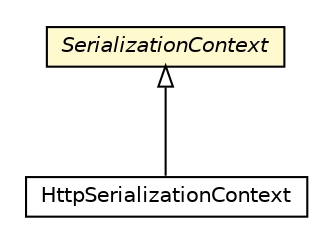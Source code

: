 #!/usr/local/bin/dot
#
# Class diagram 
# Generated by UMLGraph version R5_6-24-gf6e263 (http://www.umlgraph.org/)
#

digraph G {
	edge [fontname="Helvetica",fontsize=10,labelfontname="Helvetica",labelfontsize=10];
	node [fontname="Helvetica",fontsize=10,shape=plaintext];
	nodesep=0.25;
	ranksep=0.5;
	// io.reinert.requestor.core.HttpSerializationContext
	c51110 [label=<<table title="io.reinert.requestor.core.HttpSerializationContext" border="0" cellborder="1" cellspacing="0" cellpadding="2" port="p" href="../HttpSerializationContext.html">
		<tr><td><table border="0" cellspacing="0" cellpadding="1">
<tr><td align="center" balign="center"> HttpSerializationContext </td></tr>
		</table></td></tr>
		</table>>, URL="../HttpSerializationContext.html", fontname="Helvetica", fontcolor="black", fontsize=10.0];
	// io.reinert.requestor.core.serialization.SerializationContext
	c51156 [label=<<table title="io.reinert.requestor.core.serialization.SerializationContext" border="0" cellborder="1" cellspacing="0" cellpadding="2" port="p" bgcolor="lemonChiffon" href="./SerializationContext.html">
		<tr><td><table border="0" cellspacing="0" cellpadding="1">
<tr><td align="center" balign="center"><font face="Helvetica-Oblique"> SerializationContext </font></td></tr>
		</table></td></tr>
		</table>>, URL="./SerializationContext.html", fontname="Helvetica", fontcolor="black", fontsize=10.0];
	//io.reinert.requestor.core.HttpSerializationContext extends io.reinert.requestor.core.serialization.SerializationContext
	c51156:p -> c51110:p [dir=back,arrowtail=empty];
}

